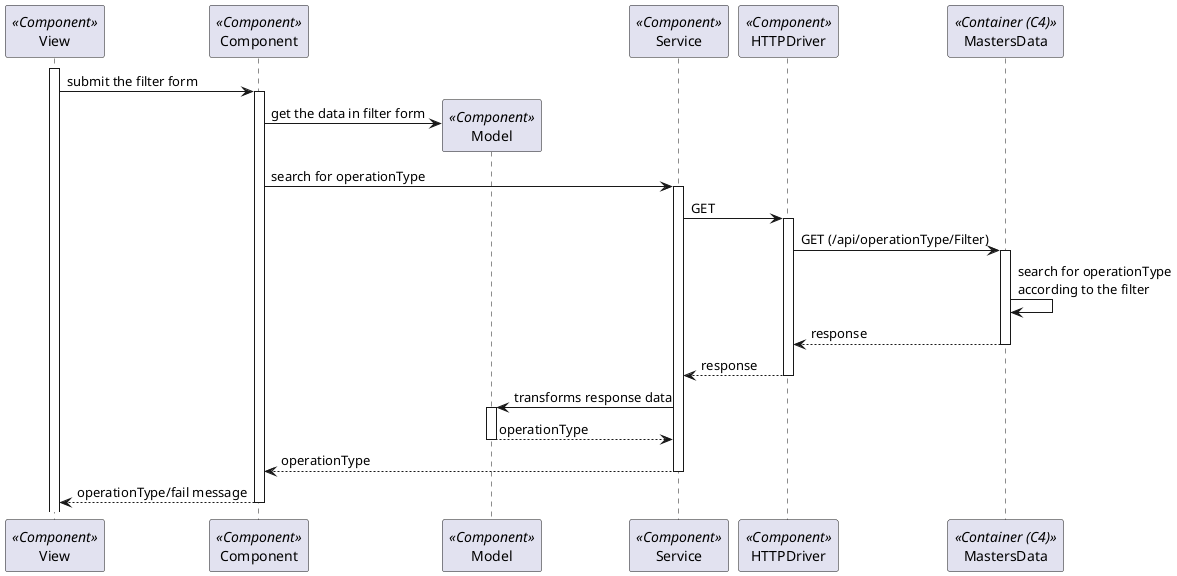 ```plantuml
@startuml Process_View
participant View as View <<Component>>
participant Component as Component <<Component>>
participant Model as Model <<Component>>
participant Service as Service <<Component>>
participant HTTPDriver as HTTPDriver <<Component>>
participant MastersData as BE <<Container (C4)>>

activate View
View -> Component: submit the filter form
activate Component
Component -> Model**: get the data in filter form
Component -> Service: search for operationType
activate Service
Service -> HTTPDriver: GET
activate HTTPDriver
HTTPDriver -> BE: GET (/api/operationType/Filter)
activate BE
BE -> BE: search for operationType\naccording to the filter
return response
return response
Service -> Model: transforms response data
activate Model
return operationType
return operationType
return operationType/fail message

@enduml
```